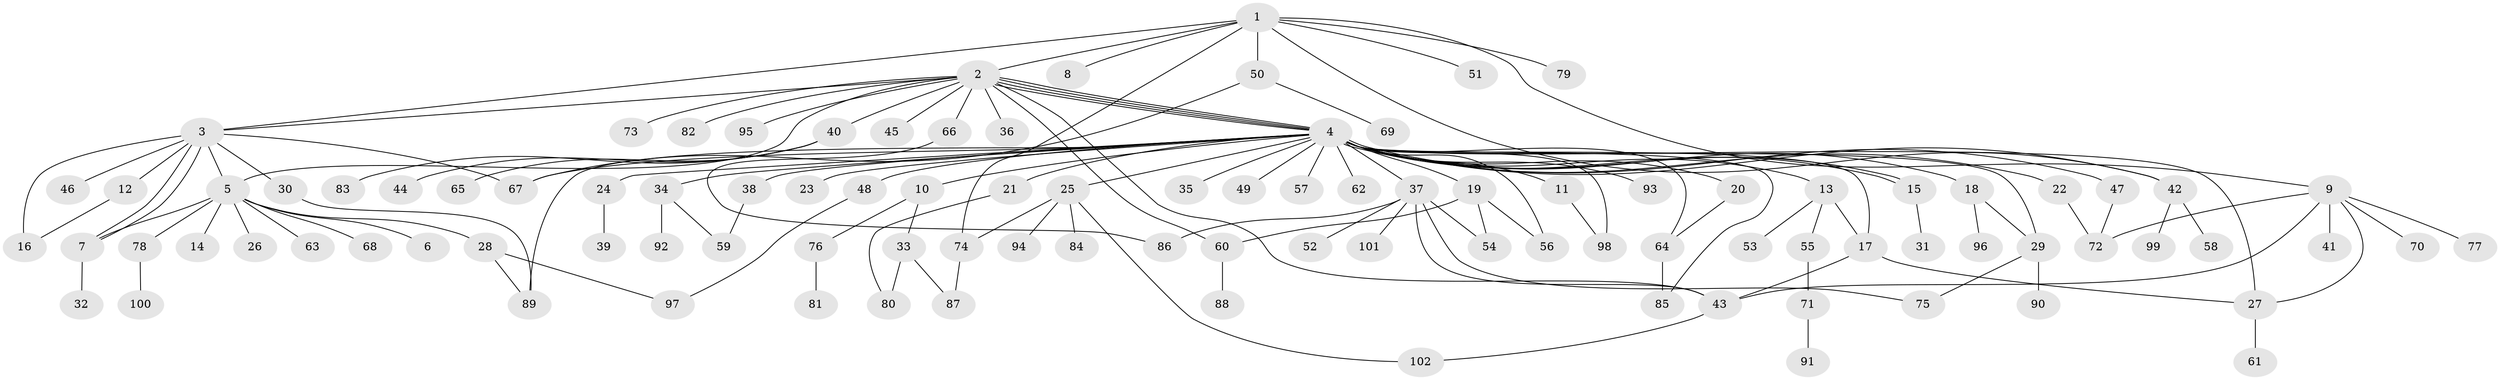 // coarse degree distribution, {9: 0.016129032258064516, 1: 0.46774193548387094, 2: 0.1935483870967742, 7: 0.03225806451612903, 8: 0.016129032258064516, 3: 0.1935483870967742, 6: 0.016129032258064516, 5: 0.03225806451612903, 12: 0.016129032258064516, 26: 0.016129032258064516}
// Generated by graph-tools (version 1.1) at 2025/36/03/04/25 23:36:43]
// undirected, 102 vertices, 138 edges
graph export_dot {
  node [color=gray90,style=filled];
  1;
  2;
  3;
  4;
  5;
  6;
  7;
  8;
  9;
  10;
  11;
  12;
  13;
  14;
  15;
  16;
  17;
  18;
  19;
  20;
  21;
  22;
  23;
  24;
  25;
  26;
  27;
  28;
  29;
  30;
  31;
  32;
  33;
  34;
  35;
  36;
  37;
  38;
  39;
  40;
  41;
  42;
  43;
  44;
  45;
  46;
  47;
  48;
  49;
  50;
  51;
  52;
  53;
  54;
  55;
  56;
  57;
  58;
  59;
  60;
  61;
  62;
  63;
  64;
  65;
  66;
  67;
  68;
  69;
  70;
  71;
  72;
  73;
  74;
  75;
  76;
  77;
  78;
  79;
  80;
  81;
  82;
  83;
  84;
  85;
  86;
  87;
  88;
  89;
  90;
  91;
  92;
  93;
  94;
  95;
  96;
  97;
  98;
  99;
  100;
  101;
  102;
  1 -- 2;
  1 -- 3;
  1 -- 8;
  1 -- 9;
  1 -- 42;
  1 -- 50;
  1 -- 51;
  1 -- 74;
  1 -- 79;
  2 -- 3;
  2 -- 4;
  2 -- 4;
  2 -- 4;
  2 -- 4;
  2 -- 5;
  2 -- 36;
  2 -- 40;
  2 -- 43;
  2 -- 45;
  2 -- 60;
  2 -- 66;
  2 -- 73;
  2 -- 82;
  2 -- 95;
  3 -- 5;
  3 -- 7;
  3 -- 7;
  3 -- 12;
  3 -- 16;
  3 -- 30;
  3 -- 46;
  3 -- 67;
  4 -- 10;
  4 -- 11;
  4 -- 13;
  4 -- 15;
  4 -- 15;
  4 -- 17;
  4 -- 18;
  4 -- 19;
  4 -- 20;
  4 -- 21;
  4 -- 22;
  4 -- 23;
  4 -- 24;
  4 -- 25;
  4 -- 27;
  4 -- 29;
  4 -- 34;
  4 -- 35;
  4 -- 37;
  4 -- 38;
  4 -- 42;
  4 -- 47;
  4 -- 48;
  4 -- 49;
  4 -- 56;
  4 -- 57;
  4 -- 62;
  4 -- 64;
  4 -- 67;
  4 -- 85;
  4 -- 89;
  4 -- 93;
  4 -- 98;
  5 -- 6;
  5 -- 7;
  5 -- 14;
  5 -- 26;
  5 -- 28;
  5 -- 63;
  5 -- 68;
  5 -- 78;
  7 -- 32;
  9 -- 27;
  9 -- 41;
  9 -- 43;
  9 -- 70;
  9 -- 72;
  9 -- 77;
  10 -- 33;
  10 -- 76;
  11 -- 98;
  12 -- 16;
  13 -- 17;
  13 -- 53;
  13 -- 55;
  15 -- 31;
  17 -- 27;
  17 -- 43;
  18 -- 29;
  18 -- 96;
  19 -- 54;
  19 -- 56;
  19 -- 60;
  20 -- 64;
  21 -- 80;
  22 -- 72;
  24 -- 39;
  25 -- 74;
  25 -- 84;
  25 -- 94;
  25 -- 102;
  27 -- 61;
  28 -- 89;
  28 -- 97;
  29 -- 75;
  29 -- 90;
  30 -- 89;
  33 -- 80;
  33 -- 87;
  34 -- 59;
  34 -- 92;
  37 -- 43;
  37 -- 52;
  37 -- 54;
  37 -- 75;
  37 -- 86;
  37 -- 101;
  38 -- 59;
  40 -- 44;
  40 -- 65;
  40 -- 83;
  42 -- 58;
  42 -- 99;
  43 -- 102;
  47 -- 72;
  48 -- 97;
  50 -- 67;
  50 -- 69;
  55 -- 71;
  60 -- 88;
  64 -- 85;
  66 -- 86;
  71 -- 91;
  74 -- 87;
  76 -- 81;
  78 -- 100;
}
